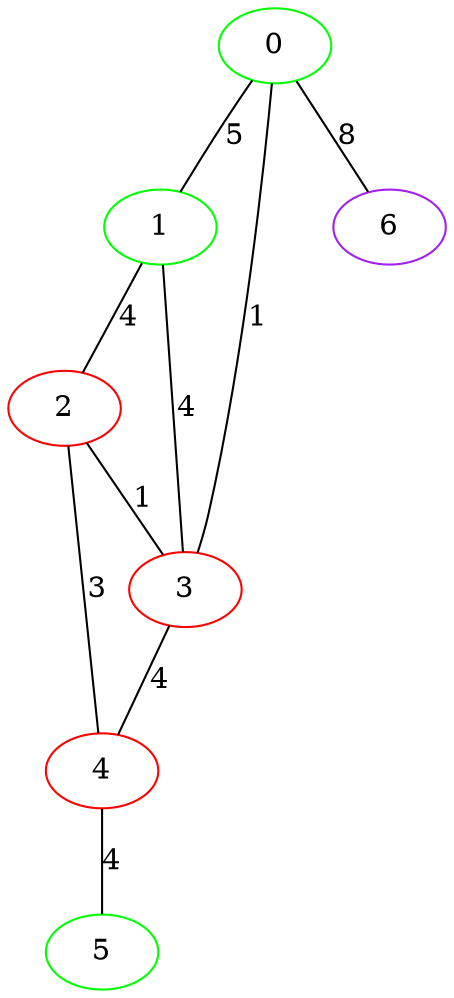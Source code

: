 graph "" {
0 [color=green, weight=2];
1 [color=green, weight=2];
2 [color=red, weight=1];
3 [color=red, weight=1];
4 [color=red, weight=1];
5 [color=green, weight=2];
6 [color=purple, weight=4];
0 -- 1  [key=0, label=5];
0 -- 3  [key=0, label=1];
0 -- 6  [key=0, label=8];
1 -- 2  [key=0, label=4];
1 -- 3  [key=0, label=4];
2 -- 3  [key=0, label=1];
2 -- 4  [key=0, label=3];
3 -- 4  [key=0, label=4];
4 -- 5  [key=0, label=4];
}
